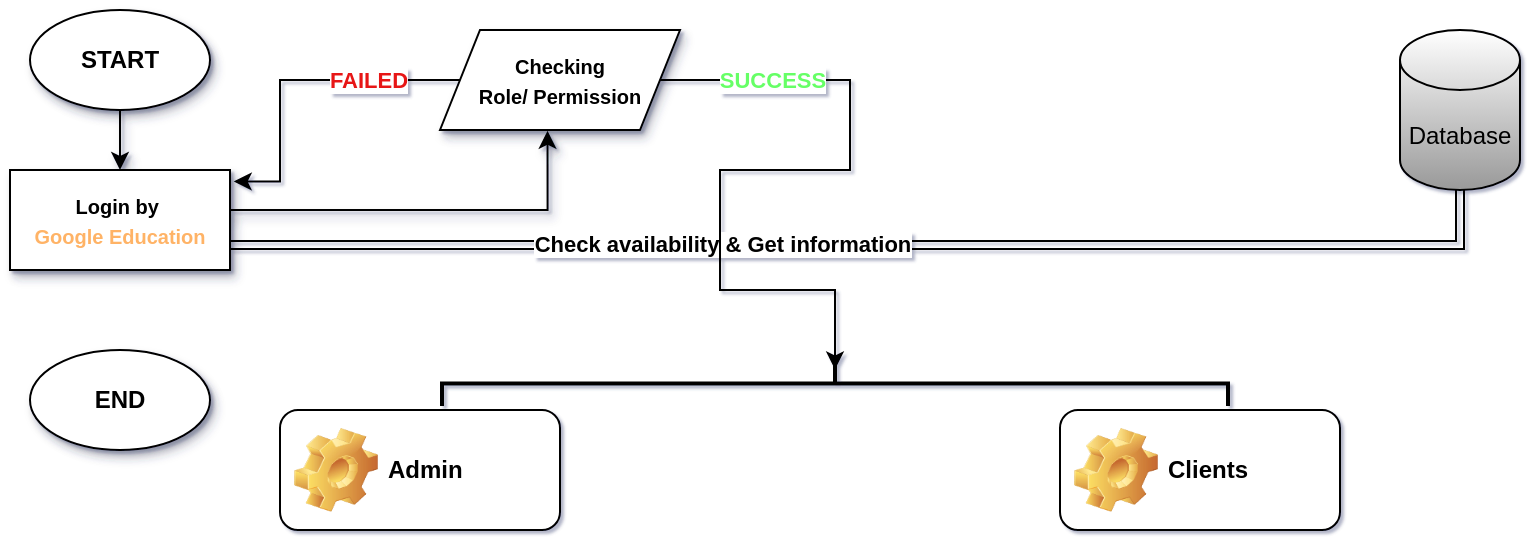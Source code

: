 <mxfile version="26.1.1">
  <diagram id="C5RBs43oDa-KdzZeNtuy" name="Page-1">
    <mxGraphModel dx="1296" dy="679" grid="1" gridSize="10" guides="1" tooltips="1" connect="1" arrows="1" fold="1" page="1" pageScale="1" pageWidth="827" pageHeight="1169" math="0" shadow="1">
      <root>
        <mxCell id="WIyWlLk6GJQsqaUBKTNV-0" />
        <mxCell id="WIyWlLk6GJQsqaUBKTNV-1" parent="WIyWlLk6GJQsqaUBKTNV-0" />
        <mxCell id="esq4DEs6tMJ4NNBgiMNg-32" style="edgeStyle=orthogonalEdgeStyle;shape=link;rounded=0;orthogonalLoop=1;jettySize=auto;html=1;exitX=1;exitY=0.75;exitDx=0;exitDy=0;entryX=0.5;entryY=1;entryDx=0;entryDy=0;entryPerimeter=0;textShadow=0;" edge="1" parent="WIyWlLk6GJQsqaUBKTNV-1" source="esq4DEs6tMJ4NNBgiMNg-3" target="esq4DEs6tMJ4NNBgiMNg-30">
          <mxGeometry relative="1" as="geometry" />
        </mxCell>
        <mxCell id="esq4DEs6tMJ4NNBgiMNg-33" value="&lt;b&gt;Check availability &amp;amp; Get information&lt;/b&gt;" style="edgeLabel;html=1;align=center;verticalAlign=middle;resizable=0;points=[];textShadow=0;" vertex="1" connectable="0" parent="esq4DEs6tMJ4NNBgiMNg-32">
          <mxGeometry x="0.102" y="1" relative="1" as="geometry">
            <mxPoint x="-108" as="offset" />
          </mxGeometry>
        </mxCell>
        <mxCell id="esq4DEs6tMJ4NNBgiMNg-6" style="edgeStyle=orthogonalEdgeStyle;rounded=0;orthogonalLoop=1;jettySize=auto;html=1;exitX=0.5;exitY=1;exitDx=0;exitDy=0;entryX=0.5;entryY=0;entryDx=0;entryDy=0;shadow=1;textShadow=0;" edge="1" parent="WIyWlLk6GJQsqaUBKTNV-1" source="esq4DEs6tMJ4NNBgiMNg-0" target="esq4DEs6tMJ4NNBgiMNg-3">
          <mxGeometry relative="1" as="geometry" />
        </mxCell>
        <mxCell id="esq4DEs6tMJ4NNBgiMNg-0" value="&lt;div&gt;&lt;b&gt;START&lt;/b&gt;&lt;/div&gt;" style="ellipse;whiteSpace=wrap;html=1;shadow=1;textShadow=0;" vertex="1" parent="WIyWlLk6GJQsqaUBKTNV-1">
          <mxGeometry x="35" y="20" width="90" height="50" as="geometry" />
        </mxCell>
        <mxCell id="esq4DEs6tMJ4NNBgiMNg-8" style="edgeStyle=orthogonalEdgeStyle;rounded=0;orthogonalLoop=1;jettySize=auto;html=1;exitX=1;exitY=0.5;exitDx=0;exitDy=0;entryX=0.448;entryY=1.008;entryDx=0;entryDy=0;shadow=1;entryPerimeter=0;textShadow=0;" edge="1" parent="WIyWlLk6GJQsqaUBKTNV-1" source="esq4DEs6tMJ4NNBgiMNg-3" target="esq4DEs6tMJ4NNBgiMNg-7">
          <mxGeometry relative="1" as="geometry">
            <Array as="points">
              <mxPoint x="135" y="120" />
              <mxPoint x="294" y="120" />
            </Array>
          </mxGeometry>
        </mxCell>
        <mxCell id="esq4DEs6tMJ4NNBgiMNg-3" value="&lt;b&gt;&lt;font style=&quot;font-size: 10px;&quot;&gt;Login by&amp;nbsp;&lt;/font&gt;&lt;/b&gt;&lt;div&gt;&lt;b&gt;&lt;font style=&quot;font-size: 10px; color: rgb(255, 179, 102);&quot;&gt;Google Education&lt;/font&gt;&lt;/b&gt;&lt;/div&gt;" style="shape=process;whiteSpace=wrap;html=1;backgroundOutline=1;size=0;shadow=1;textShadow=0;" vertex="1" parent="WIyWlLk6GJQsqaUBKTNV-1">
          <mxGeometry x="25" y="100" width="110" height="50" as="geometry" />
        </mxCell>
        <mxCell id="esq4DEs6tMJ4NNBgiMNg-7" value="&lt;b&gt;&lt;font style=&quot;font-size: 10px;&quot;&gt;Checking&lt;/font&gt;&lt;/b&gt;&lt;div&gt;&lt;b&gt;&lt;font style=&quot;font-size: 10px;&quot;&gt;Role/ Permission&lt;/font&gt;&lt;/b&gt;&lt;/div&gt;" style="shape=parallelogram;perimeter=parallelogramPerimeter;whiteSpace=wrap;html=1;fixedSize=1;shadow=1;textShadow=0;" vertex="1" parent="WIyWlLk6GJQsqaUBKTNV-1">
          <mxGeometry x="240" y="30" width="120" height="50" as="geometry" />
        </mxCell>
        <mxCell id="esq4DEs6tMJ4NNBgiMNg-12" value="Admin" style="label;whiteSpace=wrap;html=1;image=img/clipart/Gear_128x128.png;textShadow=0;" vertex="1" parent="WIyWlLk6GJQsqaUBKTNV-1">
          <mxGeometry x="160" y="220" width="140" height="60" as="geometry" />
        </mxCell>
        <mxCell id="esq4DEs6tMJ4NNBgiMNg-13" value="Clients" style="label;whiteSpace=wrap;html=1;image=img/clipart/Gear_128x128.png;textShadow=0;" vertex="1" parent="WIyWlLk6GJQsqaUBKTNV-1">
          <mxGeometry x="550" y="220" width="140" height="60" as="geometry" />
        </mxCell>
        <mxCell id="esq4DEs6tMJ4NNBgiMNg-14" value="" style="endArrow=classic;html=1;rounded=0;entryX=1.017;entryY=0.115;entryDx=0;entryDy=0;entryPerimeter=0;edgeStyle=orthogonalEdgeStyle;textShadow=0;" edge="1" parent="WIyWlLk6GJQsqaUBKTNV-1" source="esq4DEs6tMJ4NNBgiMNg-7" target="esq4DEs6tMJ4NNBgiMNg-3">
          <mxGeometry relative="1" as="geometry">
            <mxPoint x="420" y="190" as="sourcePoint" />
            <mxPoint x="580" y="190" as="targetPoint" />
            <Array as="points">
              <mxPoint x="160" y="55" />
              <mxPoint x="160" y="106" />
            </Array>
          </mxGeometry>
        </mxCell>
        <mxCell id="esq4DEs6tMJ4NNBgiMNg-15" value="&lt;b&gt;&lt;span style=&quot;font-style: normal;&quot;&gt;FAILED&lt;/span&gt;&lt;/b&gt;" style="edgeLabel;resizable=0;html=1;;align=center;verticalAlign=middle;fontColor=light-dark(#e71313, #ededed);textShadow=0;fontStyle=2" connectable="0" vertex="1" parent="esq4DEs6tMJ4NNBgiMNg-14">
          <mxGeometry relative="1" as="geometry">
            <mxPoint x="36" as="offset" />
          </mxGeometry>
        </mxCell>
        <mxCell id="esq4DEs6tMJ4NNBgiMNg-18" value="" style="endArrow=classic;html=1;rounded=0;edgeStyle=orthogonalEdgeStyle;exitX=1;exitY=0.5;exitDx=0;exitDy=0;textShadow=0;entryX=0.187;entryY=0.5;entryDx=0;entryDy=0;entryPerimeter=0;" edge="1" parent="WIyWlLk6GJQsqaUBKTNV-1" source="esq4DEs6tMJ4NNBgiMNg-7" target="esq4DEs6tMJ4NNBgiMNg-21">
          <mxGeometry relative="1" as="geometry">
            <mxPoint x="360.0" y="49" as="sourcePoint" />
            <mxPoint x="380" y="160" as="targetPoint" />
            <Array as="points">
              <mxPoint x="445" y="55" />
              <mxPoint x="445" y="100" />
              <mxPoint x="380" y="100" />
              <mxPoint x="380" y="160" />
              <mxPoint x="438" y="160" />
            </Array>
          </mxGeometry>
        </mxCell>
        <mxCell id="esq4DEs6tMJ4NNBgiMNg-21" value="" style="strokeWidth=2;html=1;shape=mxgraph.flowchart.annotation_2;align=left;labelPosition=right;pointerEvents=1;rotation=90;textShadow=0;" vertex="1" parent="WIyWlLk6GJQsqaUBKTNV-1">
          <mxGeometry x="426.25" y="10.25" width="22.5" height="393" as="geometry" />
        </mxCell>
        <mxCell id="esq4DEs6tMJ4NNBgiMNg-30" value="Database" style="shape=cylinder3;whiteSpace=wrap;html=1;boundedLbl=1;backgroundOutline=1;size=15;gradientColor=#999999;textShadow=0;" vertex="1" parent="WIyWlLk6GJQsqaUBKTNV-1">
          <mxGeometry x="720" y="30" width="60" height="80" as="geometry" />
        </mxCell>
        <mxCell id="esq4DEs6tMJ4NNBgiMNg-34" value="&lt;b&gt;&lt;span style=&quot;font-style: normal;&quot;&gt;&lt;font style=&quot;color: rgb(102, 255, 102);&quot;&gt;SUCCESS&lt;/font&gt;&lt;/span&gt;&lt;/b&gt;" style="edgeLabel;resizable=0;html=1;;align=center;verticalAlign=middle;fontColor=light-dark(#e71313, #ededed);textShadow=0;fontStyle=2" connectable="0" vertex="1" parent="WIyWlLk6GJQsqaUBKTNV-1">
          <mxGeometry x="406.0" y="55" as="geometry" />
        </mxCell>
        <mxCell id="esq4DEs6tMJ4NNBgiMNg-35" value="&lt;div&gt;&lt;b&gt;END&lt;/b&gt;&lt;/div&gt;" style="ellipse;whiteSpace=wrap;html=1;shadow=1;textShadow=0;" vertex="1" parent="WIyWlLk6GJQsqaUBKTNV-1">
          <mxGeometry x="35" y="190" width="90" height="50" as="geometry" />
        </mxCell>
      </root>
    </mxGraphModel>
  </diagram>
</mxfile>
